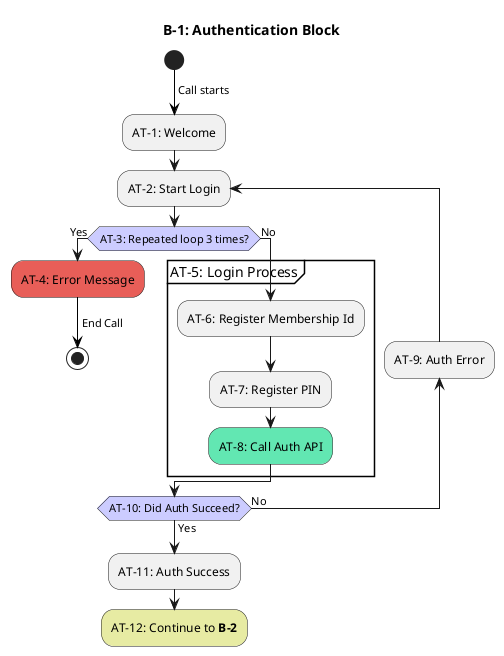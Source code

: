 @startuml
title B-1: Authentication Block

<style>
activityDiagram {
  diamond {
    BackgroundColor #ccf
  }
}
</style>

skinparam activity {
  BackgroundColor<<Error>> #e85e58
  BackgroundColor<<ApiCall>> #62e7b2
  BackgroundColor<<Continue>> #e7eba3
  BackgroundColor<<Question>> #e7eba3
}

start
-[#black]-> Call starts;
:AT-1: Welcome;
repeat :AT-2: Start Login;
    if (AT-3: Repeated loop 3 times?) then (Yes)
        <<Error>>:AT-4: Error Message;
        -[#black]-> End Call;
        stop
    else (No)
        partition "AT-5: Login Process" {
            :AT-6: Register Membership Id;
            :AT-7: Register PIN;
            <<ApiCall>>:AT-8: Call Auth API;
        }
    endif
backward :AT-9: Auth Error;
repeat while (AT-10: Did Auth Succeed?) is (No) not (Yes)

:AT-11: Auth Success;
<<Continue>>:AT-12: Continue to <b>B-2</b>;

@enduml
